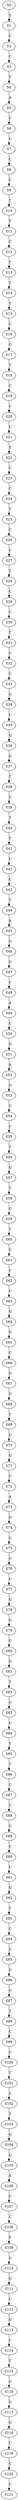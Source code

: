 strict digraph  {
	S0 -> S1 [ label = T ];
	S1 -> S2 [ label = C ];
	S2 -> S3 [ label = C ];
	S3 -> S4 [ label = T ];
	S4 -> S5 [ label = A ];
	S5 -> S6 [ label = C ];
	S6 -> S7 [ label = C ];
	S7 -> S8 [ label = C ];
	S8 -> S9 [ label = C ];
	S9 -> S10 [ label = T ];
	S10 -> S11 [ label = T ];
	S11 -> S12 [ label = C ];
	S12 -> S13 [ label = T ];
	S13 -> S14 [ label = T ];
	S14 -> S15 [ label = T ];
	S15 -> S16 [ label = C ];
	S16 -> S17 [ label = G ];
	S17 -> S18 [ label = T ];
	S18 -> S19 [ label = C ];
	S19 -> S20 [ label = C ];
	S20 -> S21 [ label = C ];
	S21 -> S22 [ label = T ];
	S22 -> S23 [ label = C ];
	S23 -> S24 [ label = C ];
	S24 -> S25 [ label = T ];
	S25 -> S26 [ label = C ];
	S26 -> S27 [ label = C ];
	S27 -> S28 [ label = T ];
	S28 -> S29 [ label = C ];
	S29 -> S30 [ label = C ];
	S30 -> S31 [ label = T ];
	S31 -> S32 [ label = C ];
	S32 -> S33 [ label = C ];
	S33 -> S34 [ label = G ];
	S34 -> S35 [ label = C ];
	S35 -> S36 [ label = G ];
	S36 -> S37 [ label = G ];
	S37 -> S38 [ label = T ];
	S38 -> S39 [ label = C ];
	S39 -> S40 [ label = T ];
	S40 -> S41 [ label = T ];
	S41 -> S42 [ label = C ];
	S42 -> S43 [ label = C ];
	S43 -> S44 [ label = T ];
	S44 -> S45 [ label = A ];
	S45 -> S46 [ label = G ];
	S46 -> S47 [ label = G ];
	S47 -> S48 [ label = C ];
	S48 -> S49 [ label = A ];
	S49 -> S50 [ label = C ];
	S50 -> S51 [ label = G ];
	S51 -> S52 [ label = A ];
	S52 -> S53 [ label = G ];
	S53 -> S54 [ label = C ];
	S54 -> S55 [ label = C ];
	S55 -> S56 [ label = T ];
	S56 -> S57 [ label = G ];
	S57 -> S58 [ label = T ];
	S58 -> S59 [ label = G ];
	S59 -> S60 [ label = T ];
	S60 -> S61 [ label = C ];
	S61 -> S62 [ label = C ];
	S62 -> S63 [ label = C ];
	S63 -> S64 [ label = G ];
	S64 -> S65 [ label = G ];
	S65 -> S66 [ label = C ];
	S66 -> S67 [ label = G ];
	S67 -> S68 [ label = G ];
	S68 -> S69 [ label = T ];
	S69 -> S70 [ label = G ];
	S70 -> S71 [ label = G ];
	S71 -> S72 [ label = C ];
	S72 -> S73 [ label = A ];
	S73 -> S74 [ label = G ];
	S74 -> S75 [ label = C ];
	S75 -> S76 [ label = G ];
	S76 -> S77 [ label = C ];
	S77 -> S78 [ label = G ];
	S78 -> S79 [ label = G ];
	S79 -> S80 [ label = G ];
	S80 -> S81 [ label = G ];
	S81 -> S82 [ label = T ];
	S82 -> S83 [ label = G ];
	S83 -> S84 [ label = C ];
	S84 -> S85 [ label = T ];
	S85 -> S86 [ label = T ];
	S86 -> S87 [ label = C ];
	S87 -> S88 [ label = C ];
	S88 -> S89 [ label = C ];
	S89 -> S90 [ label = C ];
	S90 -> S91 [ label = C ];
	S91 -> S92 [ label = G ];
	S92 -> S93 [ label = T ];
	S93 -> S94 [ label = C ];
	S94 -> S95 [ label = C ];
	S95 -> S96 [ label = G ];
	S96 -> S97 [ label = G ];
	S97 -> S98 [ label = T ];
	S98 -> S99 [ label = C ];
	S99 -> S100 [ label = C ];
	S100 -> S101 [ label = T ];
	S101 -> S102 [ label = C ];
	S102 -> S103 [ label = T ];
	S103 -> S104 [ label = G ];
	S104 -> S105 [ label = G ];
	S105 -> S106 [ label = A ];
	S106 -> S107 [ label = C ];
	S107 -> S108 [ label = C ];
	S108 -> S109 [ label = C ];
	S109 -> S110 [ label = G ];
	S110 -> S111 [ label = G ];
	S111 -> S112 [ label = C ];
	S112 -> S113 [ label = G ];
	S113 -> S114 [ label = C ];
	S114 -> S115 [ label = T ];
	S115 -> S116 [ label = G ];
	S116 -> S117 [ label = G ];
	S117 -> S118 [ label = G ];
	S118 -> S119 [ label = C ];
	S119 -> S120 [ label = C ];
	S120 -> S121 [ label = C ];
}
